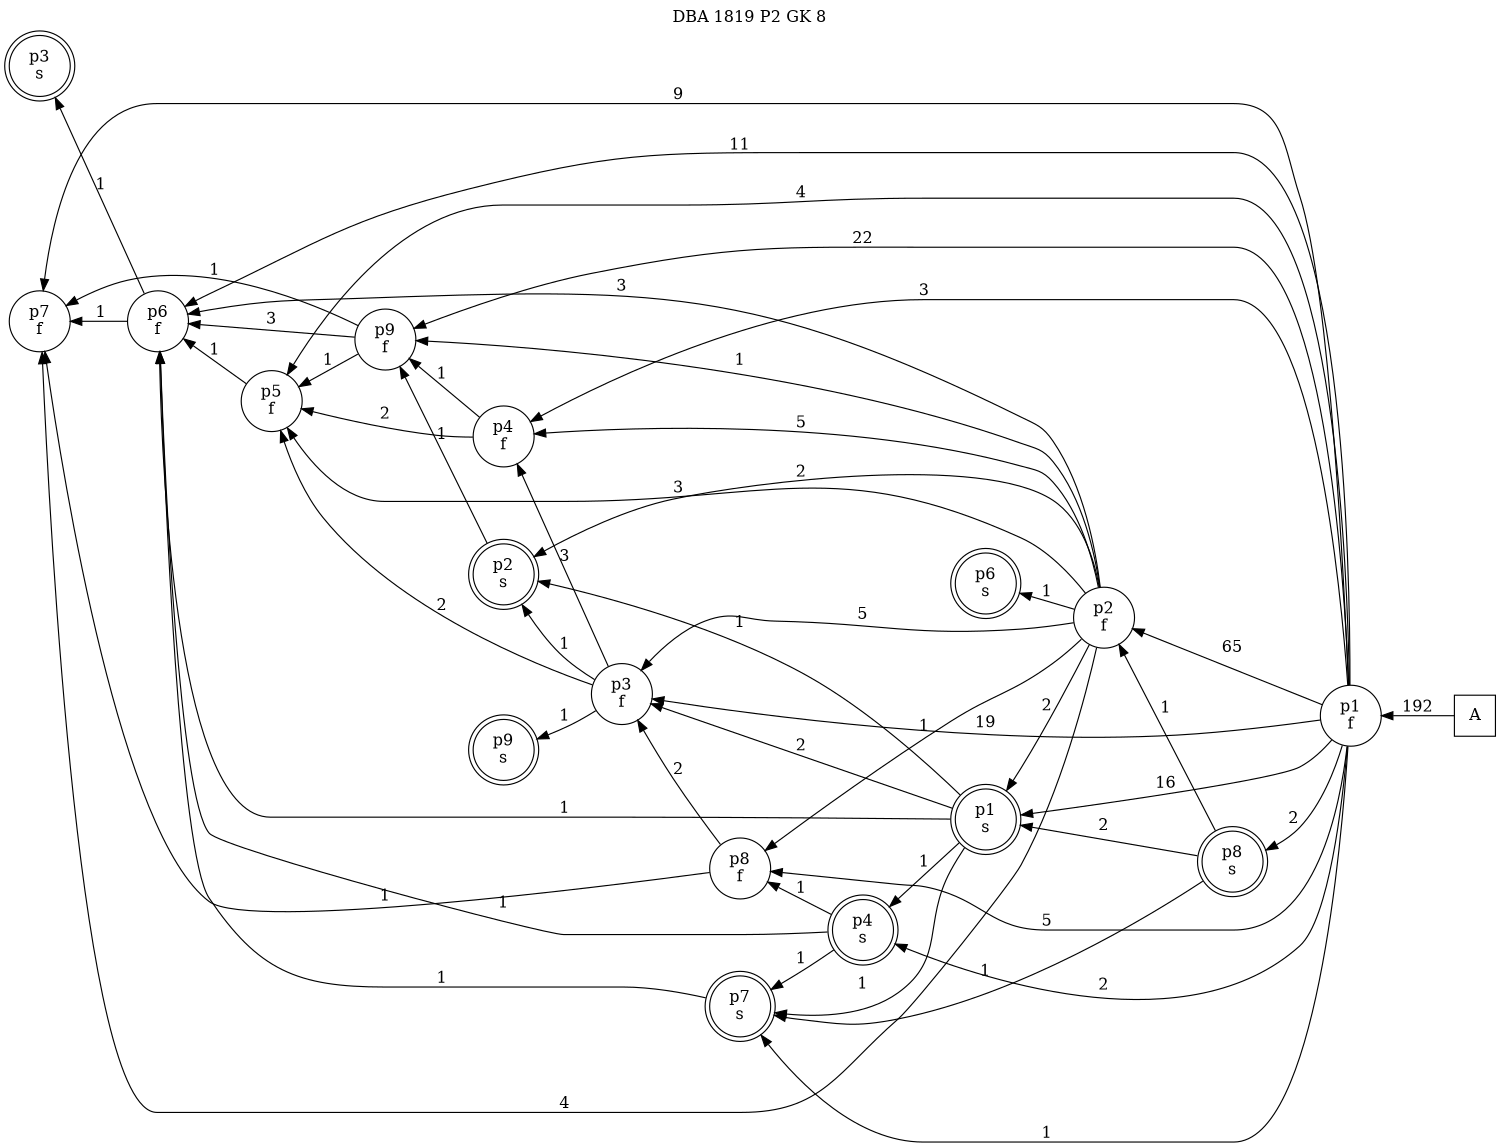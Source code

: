 digraph DBA_1819_P2_GK_8_GOOD {
labelloc="tl"
label= " DBA 1819 P2 GK 8 "
rankdir="RL";
graph [ size=" 10 , 10 !"]

"A" [shape="square" label="A"]
"p1_f" [shape="circle" label="p1
f"]
"p2_f" [shape="circle" label="p2
f"]
"p9_f" [shape="circle" label="p9
f"]
"p3_f" [shape="circle" label="p3
f"]
"p4_f" [shape="circle" label="p4
f"]
"p8_f" [shape="circle" label="p8
f"]
"p7_f" [shape="circle" label="p7
f"]
"p5_f" [shape="circle" label="p5
f"]
"p6_f" [shape="circle" label="p6
f"]
"p1_s" [shape="doublecircle" label="p1
s"]
"p2_s" [shape="doublecircle" label="p2
s"]
"p3_s" [shape="doublecircle" label="p3
s"]
"p8_s" [shape="doublecircle" label="p8
s"]
"p7_s" [shape="doublecircle" label="p7
s"]
"p4_s" [shape="doublecircle" label="p4
s"]
"p9_s" [shape="doublecircle" label="p9
s"]
"p6_s" [shape="doublecircle" label="p6
s"]
"A" -> "p1_f" [ label=192]
"p1_f" -> "p2_f" [ label=65]
"p1_f" -> "p9_f" [ label=22]
"p1_f" -> "p3_f" [ label=19]
"p1_f" -> "p4_f" [ label=3]
"p1_f" -> "p8_f" [ label=5]
"p1_f" -> "p7_f" [ label=9]
"p1_f" -> "p5_f" [ label=4]
"p1_f" -> "p6_f" [ label=11]
"p1_f" -> "p1_s" [ label=16]
"p1_f" -> "p8_s" [ label=2]
"p1_f" -> "p7_s" [ label=1]
"p1_f" -> "p4_s" [ label=2]
"p2_f" -> "p9_f" [ label=1]
"p2_f" -> "p3_f" [ label=5]
"p2_f" -> "p4_f" [ label=5]
"p2_f" -> "p8_f" [ label=1]
"p2_f" -> "p7_f" [ label=4]
"p2_f" -> "p5_f" [ label=3]
"p2_f" -> "p6_f" [ label=3]
"p2_f" -> "p1_s" [ label=2]
"p2_f" -> "p2_s" [ label=2]
"p2_f" -> "p6_s" [ label=1]
"p9_f" -> "p7_f" [ label=1]
"p9_f" -> "p5_f" [ label=1]
"p9_f" -> "p6_f" [ label=3]
"p3_f" -> "p4_f" [ label=3]
"p3_f" -> "p5_f" [ label=2]
"p3_f" -> "p2_s" [ label=1]
"p3_f" -> "p9_s" [ label=1]
"p4_f" -> "p9_f" [ label=1]
"p4_f" -> "p5_f" [ label=2]
"p8_f" -> "p3_f" [ label=2]
"p8_f" -> "p7_f" [ label=1]
"p5_f" -> "p6_f" [ label=1]
"p6_f" -> "p7_f" [ label=1]
"p6_f" -> "p3_s" [ label=1]
"p1_s" -> "p3_f" [ label=2]
"p1_s" -> "p6_f" [ label=1]
"p1_s" -> "p2_s" [ label=1]
"p1_s" -> "p7_s" [ label=1]
"p1_s" -> "p4_s" [ label=1]
"p2_s" -> "p9_f" [ label=1]
"p8_s" -> "p2_f" [ label=1]
"p8_s" -> "p1_s" [ label=2]
"p8_s" -> "p7_s" [ label=1]
"p7_s" -> "p6_f" [ label=1]
"p4_s" -> "p8_f" [ label=1]
"p4_s" -> "p6_f" [ label=1]
"p4_s" -> "p7_s" [ label=1]
}
